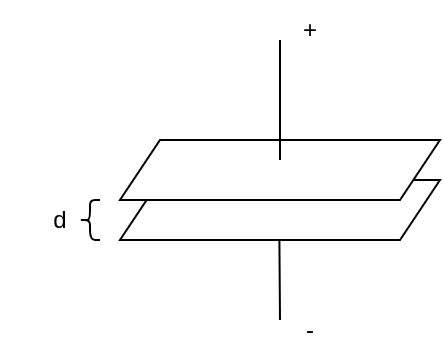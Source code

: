 <mxfile version="19.0.3" type="device"><diagram id="jH72J0G5YAuz7eVGYJJE" name="Page-1"><mxGraphModel dx="573" dy="361" grid="1" gridSize="10" guides="1" tooltips="1" connect="1" arrows="1" fold="1" page="1" pageScale="1" pageWidth="850" pageHeight="1100" math="0" shadow="0"><root><mxCell id="0"/><mxCell id="1" parent="0"/><mxCell id="rz2aU4N2_FNttlx5mgdk-1" value="" style="shape=parallelogram;perimeter=parallelogramPerimeter;whiteSpace=wrap;html=1;fixedSize=1;size=20;rotation=-180;" vertex="1" parent="1"><mxGeometry x="300" y="420" width="160" height="30" as="geometry"/></mxCell><mxCell id="rz2aU4N2_FNttlx5mgdk-2" value="" style="shape=parallelogram;perimeter=parallelogramPerimeter;whiteSpace=wrap;html=1;fixedSize=1;size=20;rotation=-180;" vertex="1" parent="1"><mxGeometry x="300" y="400" width="160" height="30" as="geometry"/></mxCell><mxCell id="rz2aU4N2_FNttlx5mgdk-4" value="" style="endArrow=none;html=1;rounded=0;" edge="1" parent="1"><mxGeometry width="50" height="50" relative="1" as="geometry"><mxPoint x="380" y="410" as="sourcePoint"/><mxPoint x="380" y="350" as="targetPoint"/></mxGeometry></mxCell><mxCell id="rz2aU4N2_FNttlx5mgdk-5" value="" style="endArrow=none;html=1;rounded=0;" edge="1" parent="1"><mxGeometry width="50" height="50" relative="1" as="geometry"><mxPoint x="380" y="490" as="sourcePoint"/><mxPoint x="379.7" y="450" as="targetPoint"/></mxGeometry></mxCell><mxCell id="rz2aU4N2_FNttlx5mgdk-6" value="" style="shape=curlyBracket;whiteSpace=wrap;html=1;rounded=1;flipH=1;rotation=-180;" vertex="1" parent="1"><mxGeometry x="280" y="430" width="10" height="20" as="geometry"/></mxCell><mxCell id="rz2aU4N2_FNttlx5mgdk-8" value="d" style="text;html=1;strokeColor=none;fillColor=none;align=center;verticalAlign=middle;whiteSpace=wrap;rounded=0;" vertex="1" parent="1"><mxGeometry x="240" y="425" width="60" height="30" as="geometry"/></mxCell><mxCell id="rz2aU4N2_FNttlx5mgdk-9" value="+" style="text;html=1;strokeColor=none;fillColor=none;align=center;verticalAlign=middle;whiteSpace=wrap;rounded=0;" vertex="1" parent="1"><mxGeometry x="365" y="330" width="60" height="30" as="geometry"/></mxCell><mxCell id="rz2aU4N2_FNttlx5mgdk-10" value="-" style="text;html=1;strokeColor=none;fillColor=none;align=center;verticalAlign=middle;whiteSpace=wrap;rounded=0;" vertex="1" parent="1"><mxGeometry x="365" y="480" width="60" height="30" as="geometry"/></mxCell></root></mxGraphModel></diagram></mxfile>